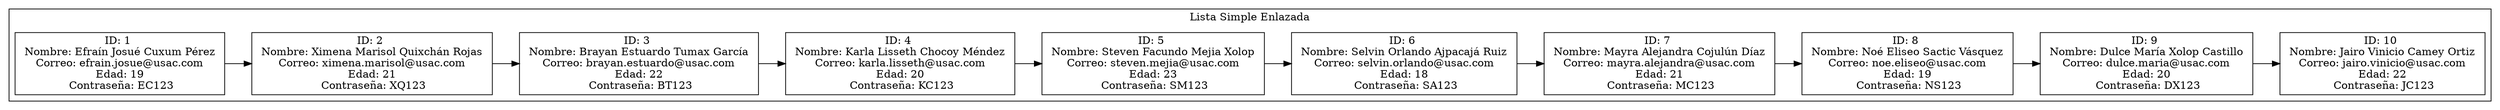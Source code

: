 digraph LinkedList {
    node [shape=record];
    rankdir=LR;
    subgraph cluster_0 {
        label = "Lista Simple Enlazada";
        n0 [label = "{<data> ID: 1 \n Nombre: Efraín Josué Cuxum Pérez \n Correo: efrain.josue@usac.com \n Edad: 19 \n Contraseña: EC123}"];
        n1 [label = "{<data> ID: 2 \n Nombre: Ximena Marisol Quixchán Rojas \n Correo: ximena.marisol@usac.com \n Edad: 21 \n Contraseña: XQ123}"];
        n2 [label = "{<data> ID: 3 \n Nombre: Brayan Estuardo Tumax García \n Correo: brayan.estuardo@usac.com \n Edad: 22 \n Contraseña: BT123}"];
        n3 [label = "{<data> ID: 4 \n Nombre: Karla Lisseth Chocoy Méndez \n Correo: karla.lisseth@usac.com \n Edad: 20 \n Contraseña: KC123}"];
        n4 [label = "{<data> ID: 5 \n Nombre: Steven Facundo Mejia Xolop \n Correo: steven.mejia@usac.com \n Edad: 23 \n Contraseña: SM123}"];
        n5 [label = "{<data> ID: 6 \n Nombre: Selvin Orlando Ajpacajá Ruiz \n Correo: selvin.orlando@usac.com \n Edad: 18 \n Contraseña: SA123}"];
        n6 [label = "{<data> ID: 7 \n Nombre: Mayra Alejandra Cojulún Díaz \n Correo: mayra.alejandra@usac.com \n Edad: 21 \n Contraseña: MC123}"];
        n7 [label = "{<data> ID: 8 \n Nombre: Noé Eliseo Sactic Vásquez \n Correo: noe.eliseo@usac.com \n Edad: 19 \n Contraseña: NS123}"];
        n8 [label = "{<data> ID: 9 \n Nombre: Dulce María Xolop Castillo \n Correo: dulce.maria@usac.com \n Edad: 20 \n Contraseña: DX123}"];
        n9 [label = "{<data> ID: 10 \n Nombre: Jairo Vinicio Camey Ortiz \n Correo: jairo.vinicio@usac.com \n Edad: 22 \n Contraseña: JC123}"];
        n0 -> n1;
        n1 -> n2;
        n2 -> n3;
        n3 -> n4;
        n4 -> n5;
        n5 -> n6;
        n6 -> n7;
        n7 -> n8;
        n8 -> n9;
    }
}

